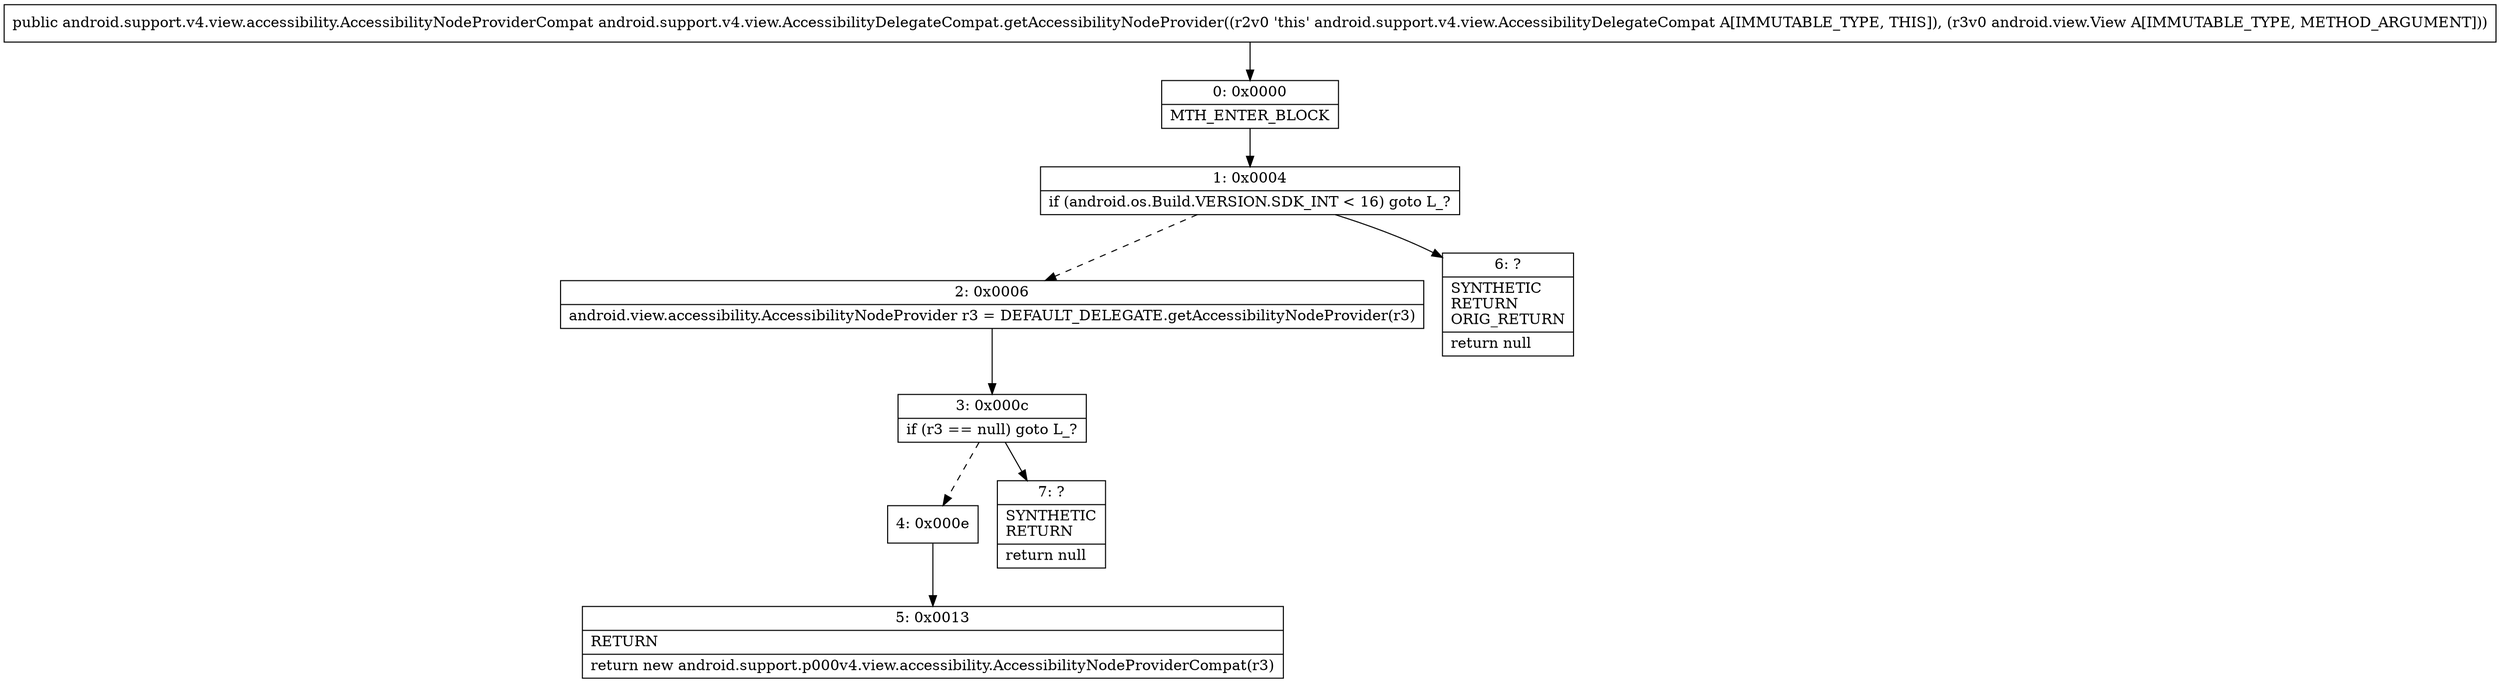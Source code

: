 digraph "CFG forandroid.support.v4.view.AccessibilityDelegateCompat.getAccessibilityNodeProvider(Landroid\/view\/View;)Landroid\/support\/v4\/view\/accessibility\/AccessibilityNodeProviderCompat;" {
Node_0 [shape=record,label="{0\:\ 0x0000|MTH_ENTER_BLOCK\l}"];
Node_1 [shape=record,label="{1\:\ 0x0004|if (android.os.Build.VERSION.SDK_INT \< 16) goto L_?\l}"];
Node_2 [shape=record,label="{2\:\ 0x0006|android.view.accessibility.AccessibilityNodeProvider r3 = DEFAULT_DELEGATE.getAccessibilityNodeProvider(r3)\l}"];
Node_3 [shape=record,label="{3\:\ 0x000c|if (r3 == null) goto L_?\l}"];
Node_4 [shape=record,label="{4\:\ 0x000e}"];
Node_5 [shape=record,label="{5\:\ 0x0013|RETURN\l|return new android.support.p000v4.view.accessibility.AccessibilityNodeProviderCompat(r3)\l}"];
Node_6 [shape=record,label="{6\:\ ?|SYNTHETIC\lRETURN\lORIG_RETURN\l|return null\l}"];
Node_7 [shape=record,label="{7\:\ ?|SYNTHETIC\lRETURN\l|return null\l}"];
MethodNode[shape=record,label="{public android.support.v4.view.accessibility.AccessibilityNodeProviderCompat android.support.v4.view.AccessibilityDelegateCompat.getAccessibilityNodeProvider((r2v0 'this' android.support.v4.view.AccessibilityDelegateCompat A[IMMUTABLE_TYPE, THIS]), (r3v0 android.view.View A[IMMUTABLE_TYPE, METHOD_ARGUMENT])) }"];
MethodNode -> Node_0;
Node_0 -> Node_1;
Node_1 -> Node_2[style=dashed];
Node_1 -> Node_6;
Node_2 -> Node_3;
Node_3 -> Node_4[style=dashed];
Node_3 -> Node_7;
Node_4 -> Node_5;
}

